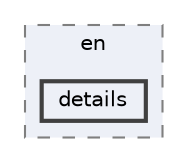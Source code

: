 digraph "details"
{
 // INTERACTIVE_SVG=YES
 // LATEX_PDF_SIZE
  bgcolor="transparent";
  edge [fontname=Helvetica,fontsize=10,labelfontname=Helvetica,labelfontsize=10];
  node [fontname=Helvetica,fontsize=10,shape=box,height=0.2,width=0.4];
  compound=true
  subgraph clusterdir_cd062a324e525c85475792f490be5a9e {
    graph [ bgcolor="#edf0f7", pencolor="grey50", label="en", fontname=Helvetica,fontsize=10 style="filled,dashed", URL="dir_cd062a324e525c85475792f490be5a9e.html",tooltip=""]
  dir_437867cd4c55216fa961625e591bd9b3 [label="details", fillcolor="#edf0f7", color="grey25", style="filled,bold", URL="dir_437867cd4c55216fa961625e591bd9b3.html",tooltip=""];
  }
}
